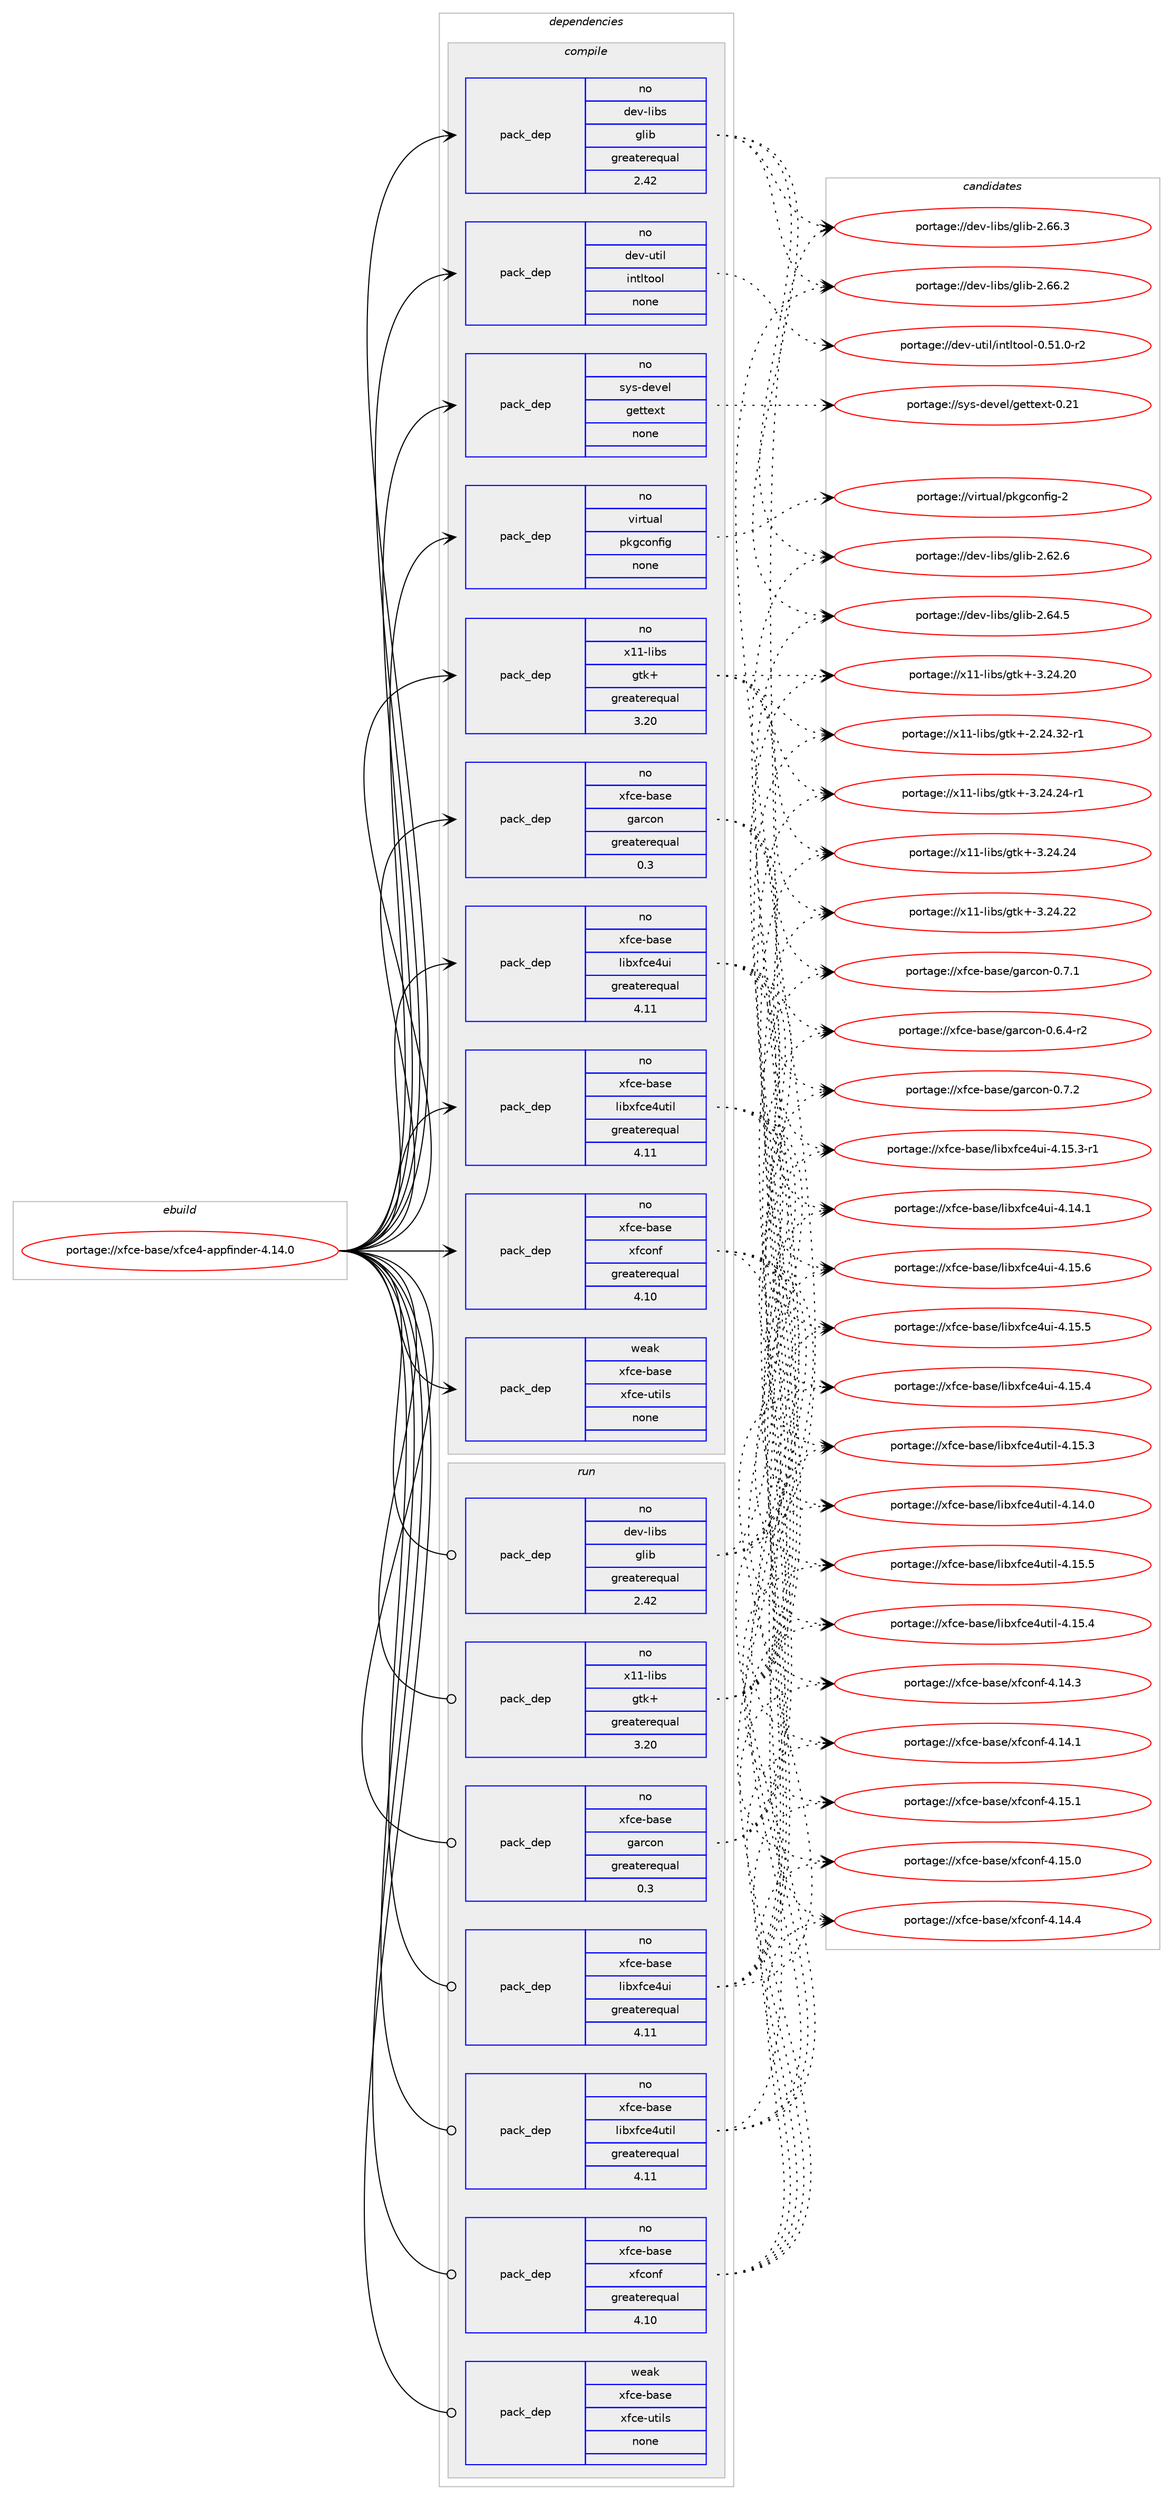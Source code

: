 digraph prolog {

# *************
# Graph options
# *************

newrank=true;
concentrate=true;
compound=true;
graph [rankdir=LR,fontname=Helvetica,fontsize=10,ranksep=1.5];#, ranksep=2.5, nodesep=0.2];
edge  [arrowhead=vee];
node  [fontname=Helvetica,fontsize=10];

# **********
# The ebuild
# **********

subgraph cluster_leftcol {
color=gray;
rank=same;
label=<<i>ebuild</i>>;
id [label="portage://xfce-base/xfce4-appfinder-4.14.0", color=red, width=4, href="../xfce-base/xfce4-appfinder-4.14.0.svg"];
}

# ****************
# The dependencies
# ****************

subgraph cluster_midcol {
color=gray;
label=<<i>dependencies</i>>;
subgraph cluster_compile {
fillcolor="#eeeeee";
style=filled;
label=<<i>compile</i>>;
subgraph pack192 {
dependency200 [label=<<TABLE BORDER="0" CELLBORDER="1" CELLSPACING="0" CELLPADDING="4" WIDTH="220"><TR><TD ROWSPAN="6" CELLPADDING="30">pack_dep</TD></TR><TR><TD WIDTH="110">no</TD></TR><TR><TD>dev-libs</TD></TR><TR><TD>glib</TD></TR><TR><TD>greaterequal</TD></TR><TR><TD>2.42</TD></TR></TABLE>>, shape=none, color=blue];
}
id:e -> dependency200:w [weight=20,style="solid",arrowhead="vee"];
subgraph pack193 {
dependency201 [label=<<TABLE BORDER="0" CELLBORDER="1" CELLSPACING="0" CELLPADDING="4" WIDTH="220"><TR><TD ROWSPAN="6" CELLPADDING="30">pack_dep</TD></TR><TR><TD WIDTH="110">no</TD></TR><TR><TD>dev-util</TD></TR><TR><TD>intltool</TD></TR><TR><TD>none</TD></TR><TR><TD></TD></TR></TABLE>>, shape=none, color=blue];
}
id:e -> dependency201:w [weight=20,style="solid",arrowhead="vee"];
subgraph pack194 {
dependency202 [label=<<TABLE BORDER="0" CELLBORDER="1" CELLSPACING="0" CELLPADDING="4" WIDTH="220"><TR><TD ROWSPAN="6" CELLPADDING="30">pack_dep</TD></TR><TR><TD WIDTH="110">no</TD></TR><TR><TD>sys-devel</TD></TR><TR><TD>gettext</TD></TR><TR><TD>none</TD></TR><TR><TD></TD></TR></TABLE>>, shape=none, color=blue];
}
id:e -> dependency202:w [weight=20,style="solid",arrowhead="vee"];
subgraph pack195 {
dependency203 [label=<<TABLE BORDER="0" CELLBORDER="1" CELLSPACING="0" CELLPADDING="4" WIDTH="220"><TR><TD ROWSPAN="6" CELLPADDING="30">pack_dep</TD></TR><TR><TD WIDTH="110">no</TD></TR><TR><TD>virtual</TD></TR><TR><TD>pkgconfig</TD></TR><TR><TD>none</TD></TR><TR><TD></TD></TR></TABLE>>, shape=none, color=blue];
}
id:e -> dependency203:w [weight=20,style="solid",arrowhead="vee"];
subgraph pack196 {
dependency204 [label=<<TABLE BORDER="0" CELLBORDER="1" CELLSPACING="0" CELLPADDING="4" WIDTH="220"><TR><TD ROWSPAN="6" CELLPADDING="30">pack_dep</TD></TR><TR><TD WIDTH="110">no</TD></TR><TR><TD>x11-libs</TD></TR><TR><TD>gtk+</TD></TR><TR><TD>greaterequal</TD></TR><TR><TD>3.20</TD></TR></TABLE>>, shape=none, color=blue];
}
id:e -> dependency204:w [weight=20,style="solid",arrowhead="vee"];
subgraph pack197 {
dependency205 [label=<<TABLE BORDER="0" CELLBORDER="1" CELLSPACING="0" CELLPADDING="4" WIDTH="220"><TR><TD ROWSPAN="6" CELLPADDING="30">pack_dep</TD></TR><TR><TD WIDTH="110">no</TD></TR><TR><TD>xfce-base</TD></TR><TR><TD>garcon</TD></TR><TR><TD>greaterequal</TD></TR><TR><TD>0.3</TD></TR></TABLE>>, shape=none, color=blue];
}
id:e -> dependency205:w [weight=20,style="solid",arrowhead="vee"];
subgraph pack198 {
dependency206 [label=<<TABLE BORDER="0" CELLBORDER="1" CELLSPACING="0" CELLPADDING="4" WIDTH="220"><TR><TD ROWSPAN="6" CELLPADDING="30">pack_dep</TD></TR><TR><TD WIDTH="110">no</TD></TR><TR><TD>xfce-base</TD></TR><TR><TD>libxfce4ui</TD></TR><TR><TD>greaterequal</TD></TR><TR><TD>4.11</TD></TR></TABLE>>, shape=none, color=blue];
}
id:e -> dependency206:w [weight=20,style="solid",arrowhead="vee"];
subgraph pack199 {
dependency207 [label=<<TABLE BORDER="0" CELLBORDER="1" CELLSPACING="0" CELLPADDING="4" WIDTH="220"><TR><TD ROWSPAN="6" CELLPADDING="30">pack_dep</TD></TR><TR><TD WIDTH="110">no</TD></TR><TR><TD>xfce-base</TD></TR><TR><TD>libxfce4util</TD></TR><TR><TD>greaterequal</TD></TR><TR><TD>4.11</TD></TR></TABLE>>, shape=none, color=blue];
}
id:e -> dependency207:w [weight=20,style="solid",arrowhead="vee"];
subgraph pack200 {
dependency208 [label=<<TABLE BORDER="0" CELLBORDER="1" CELLSPACING="0" CELLPADDING="4" WIDTH="220"><TR><TD ROWSPAN="6" CELLPADDING="30">pack_dep</TD></TR><TR><TD WIDTH="110">no</TD></TR><TR><TD>xfce-base</TD></TR><TR><TD>xfconf</TD></TR><TR><TD>greaterequal</TD></TR><TR><TD>4.10</TD></TR></TABLE>>, shape=none, color=blue];
}
id:e -> dependency208:w [weight=20,style="solid",arrowhead="vee"];
subgraph pack201 {
dependency209 [label=<<TABLE BORDER="0" CELLBORDER="1" CELLSPACING="0" CELLPADDING="4" WIDTH="220"><TR><TD ROWSPAN="6" CELLPADDING="30">pack_dep</TD></TR><TR><TD WIDTH="110">weak</TD></TR><TR><TD>xfce-base</TD></TR><TR><TD>xfce-utils</TD></TR><TR><TD>none</TD></TR><TR><TD></TD></TR></TABLE>>, shape=none, color=blue];
}
id:e -> dependency209:w [weight=20,style="solid",arrowhead="vee"];
}
subgraph cluster_compileandrun {
fillcolor="#eeeeee";
style=filled;
label=<<i>compile and run</i>>;
}
subgraph cluster_run {
fillcolor="#eeeeee";
style=filled;
label=<<i>run</i>>;
subgraph pack202 {
dependency210 [label=<<TABLE BORDER="0" CELLBORDER="1" CELLSPACING="0" CELLPADDING="4" WIDTH="220"><TR><TD ROWSPAN="6" CELLPADDING="30">pack_dep</TD></TR><TR><TD WIDTH="110">no</TD></TR><TR><TD>dev-libs</TD></TR><TR><TD>glib</TD></TR><TR><TD>greaterequal</TD></TR><TR><TD>2.42</TD></TR></TABLE>>, shape=none, color=blue];
}
id:e -> dependency210:w [weight=20,style="solid",arrowhead="odot"];
subgraph pack203 {
dependency211 [label=<<TABLE BORDER="0" CELLBORDER="1" CELLSPACING="0" CELLPADDING="4" WIDTH="220"><TR><TD ROWSPAN="6" CELLPADDING="30">pack_dep</TD></TR><TR><TD WIDTH="110">no</TD></TR><TR><TD>x11-libs</TD></TR><TR><TD>gtk+</TD></TR><TR><TD>greaterequal</TD></TR><TR><TD>3.20</TD></TR></TABLE>>, shape=none, color=blue];
}
id:e -> dependency211:w [weight=20,style="solid",arrowhead="odot"];
subgraph pack204 {
dependency212 [label=<<TABLE BORDER="0" CELLBORDER="1" CELLSPACING="0" CELLPADDING="4" WIDTH="220"><TR><TD ROWSPAN="6" CELLPADDING="30">pack_dep</TD></TR><TR><TD WIDTH="110">no</TD></TR><TR><TD>xfce-base</TD></TR><TR><TD>garcon</TD></TR><TR><TD>greaterequal</TD></TR><TR><TD>0.3</TD></TR></TABLE>>, shape=none, color=blue];
}
id:e -> dependency212:w [weight=20,style="solid",arrowhead="odot"];
subgraph pack205 {
dependency213 [label=<<TABLE BORDER="0" CELLBORDER="1" CELLSPACING="0" CELLPADDING="4" WIDTH="220"><TR><TD ROWSPAN="6" CELLPADDING="30">pack_dep</TD></TR><TR><TD WIDTH="110">no</TD></TR><TR><TD>xfce-base</TD></TR><TR><TD>libxfce4ui</TD></TR><TR><TD>greaterequal</TD></TR><TR><TD>4.11</TD></TR></TABLE>>, shape=none, color=blue];
}
id:e -> dependency213:w [weight=20,style="solid",arrowhead="odot"];
subgraph pack206 {
dependency214 [label=<<TABLE BORDER="0" CELLBORDER="1" CELLSPACING="0" CELLPADDING="4" WIDTH="220"><TR><TD ROWSPAN="6" CELLPADDING="30">pack_dep</TD></TR><TR><TD WIDTH="110">no</TD></TR><TR><TD>xfce-base</TD></TR><TR><TD>libxfce4util</TD></TR><TR><TD>greaterequal</TD></TR><TR><TD>4.11</TD></TR></TABLE>>, shape=none, color=blue];
}
id:e -> dependency214:w [weight=20,style="solid",arrowhead="odot"];
subgraph pack207 {
dependency215 [label=<<TABLE BORDER="0" CELLBORDER="1" CELLSPACING="0" CELLPADDING="4" WIDTH="220"><TR><TD ROWSPAN="6" CELLPADDING="30">pack_dep</TD></TR><TR><TD WIDTH="110">no</TD></TR><TR><TD>xfce-base</TD></TR><TR><TD>xfconf</TD></TR><TR><TD>greaterequal</TD></TR><TR><TD>4.10</TD></TR></TABLE>>, shape=none, color=blue];
}
id:e -> dependency215:w [weight=20,style="solid",arrowhead="odot"];
subgraph pack208 {
dependency216 [label=<<TABLE BORDER="0" CELLBORDER="1" CELLSPACING="0" CELLPADDING="4" WIDTH="220"><TR><TD ROWSPAN="6" CELLPADDING="30">pack_dep</TD></TR><TR><TD WIDTH="110">weak</TD></TR><TR><TD>xfce-base</TD></TR><TR><TD>xfce-utils</TD></TR><TR><TD>none</TD></TR><TR><TD></TD></TR></TABLE>>, shape=none, color=blue];
}
id:e -> dependency216:w [weight=20,style="solid",arrowhead="odot"];
}
}

# **************
# The candidates
# **************

subgraph cluster_choices {
rank=same;
color=gray;
label=<<i>candidates</i>>;

subgraph choice192 {
color=black;
nodesep=1;
choice1001011184510810598115471031081059845504654544651 [label="portage://dev-libs/glib-2.66.3", color=red, width=4,href="../dev-libs/glib-2.66.3.svg"];
choice1001011184510810598115471031081059845504654544650 [label="portage://dev-libs/glib-2.66.2", color=red, width=4,href="../dev-libs/glib-2.66.2.svg"];
choice1001011184510810598115471031081059845504654524653 [label="portage://dev-libs/glib-2.64.5", color=red, width=4,href="../dev-libs/glib-2.64.5.svg"];
choice1001011184510810598115471031081059845504654504654 [label="portage://dev-libs/glib-2.62.6", color=red, width=4,href="../dev-libs/glib-2.62.6.svg"];
dependency200:e -> choice1001011184510810598115471031081059845504654544651:w [style=dotted,weight="100"];
dependency200:e -> choice1001011184510810598115471031081059845504654544650:w [style=dotted,weight="100"];
dependency200:e -> choice1001011184510810598115471031081059845504654524653:w [style=dotted,weight="100"];
dependency200:e -> choice1001011184510810598115471031081059845504654504654:w [style=dotted,weight="100"];
}
subgraph choice193 {
color=black;
nodesep=1;
choice1001011184511711610510847105110116108116111111108454846534946484511450 [label="portage://dev-util/intltool-0.51.0-r2", color=red, width=4,href="../dev-util/intltool-0.51.0-r2.svg"];
dependency201:e -> choice1001011184511711610510847105110116108116111111108454846534946484511450:w [style=dotted,weight="100"];
}
subgraph choice194 {
color=black;
nodesep=1;
choice11512111545100101118101108471031011161161011201164548465049 [label="portage://sys-devel/gettext-0.21", color=red, width=4,href="../sys-devel/gettext-0.21.svg"];
dependency202:e -> choice11512111545100101118101108471031011161161011201164548465049:w [style=dotted,weight="100"];
}
subgraph choice195 {
color=black;
nodesep=1;
choice1181051141161179710847112107103991111101021051034550 [label="portage://virtual/pkgconfig-2", color=red, width=4,href="../virtual/pkgconfig-2.svg"];
dependency203:e -> choice1181051141161179710847112107103991111101021051034550:w [style=dotted,weight="100"];
}
subgraph choice196 {
color=black;
nodesep=1;
choice12049494510810598115471031161074345514650524650524511449 [label="portage://x11-libs/gtk+-3.24.24-r1", color=red, width=4,href="../x11-libs/gtk+-3.24.24-r1.svg"];
choice1204949451081059811547103116107434551465052465052 [label="portage://x11-libs/gtk+-3.24.24", color=red, width=4,href="../x11-libs/gtk+-3.24.24.svg"];
choice1204949451081059811547103116107434551465052465050 [label="portage://x11-libs/gtk+-3.24.22", color=red, width=4,href="../x11-libs/gtk+-3.24.22.svg"];
choice1204949451081059811547103116107434551465052465048 [label="portage://x11-libs/gtk+-3.24.20", color=red, width=4,href="../x11-libs/gtk+-3.24.20.svg"];
choice12049494510810598115471031161074345504650524651504511449 [label="portage://x11-libs/gtk+-2.24.32-r1", color=red, width=4,href="../x11-libs/gtk+-2.24.32-r1.svg"];
dependency204:e -> choice12049494510810598115471031161074345514650524650524511449:w [style=dotted,weight="100"];
dependency204:e -> choice1204949451081059811547103116107434551465052465052:w [style=dotted,weight="100"];
dependency204:e -> choice1204949451081059811547103116107434551465052465050:w [style=dotted,weight="100"];
dependency204:e -> choice1204949451081059811547103116107434551465052465048:w [style=dotted,weight="100"];
dependency204:e -> choice12049494510810598115471031161074345504650524651504511449:w [style=dotted,weight="100"];
}
subgraph choice197 {
color=black;
nodesep=1;
choice12010299101459897115101471039711499111110454846554650 [label="portage://xfce-base/garcon-0.7.2", color=red, width=4,href="../xfce-base/garcon-0.7.2.svg"];
choice12010299101459897115101471039711499111110454846554649 [label="portage://xfce-base/garcon-0.7.1", color=red, width=4,href="../xfce-base/garcon-0.7.1.svg"];
choice120102991014598971151014710397114991111104548465446524511450 [label="portage://xfce-base/garcon-0.6.4-r2", color=red, width=4,href="../xfce-base/garcon-0.6.4-r2.svg"];
dependency205:e -> choice12010299101459897115101471039711499111110454846554650:w [style=dotted,weight="100"];
dependency205:e -> choice12010299101459897115101471039711499111110454846554649:w [style=dotted,weight="100"];
dependency205:e -> choice120102991014598971151014710397114991111104548465446524511450:w [style=dotted,weight="100"];
}
subgraph choice198 {
color=black;
nodesep=1;
choice120102991014598971151014710810598120102991015211710545524649534654 [label="portage://xfce-base/libxfce4ui-4.15.6", color=red, width=4,href="../xfce-base/libxfce4ui-4.15.6.svg"];
choice120102991014598971151014710810598120102991015211710545524649534653 [label="portage://xfce-base/libxfce4ui-4.15.5", color=red, width=4,href="../xfce-base/libxfce4ui-4.15.5.svg"];
choice120102991014598971151014710810598120102991015211710545524649534652 [label="portage://xfce-base/libxfce4ui-4.15.4", color=red, width=4,href="../xfce-base/libxfce4ui-4.15.4.svg"];
choice1201029910145989711510147108105981201029910152117105455246495346514511449 [label="portage://xfce-base/libxfce4ui-4.15.3-r1", color=red, width=4,href="../xfce-base/libxfce4ui-4.15.3-r1.svg"];
choice120102991014598971151014710810598120102991015211710545524649524649 [label="portage://xfce-base/libxfce4ui-4.14.1", color=red, width=4,href="../xfce-base/libxfce4ui-4.14.1.svg"];
dependency206:e -> choice120102991014598971151014710810598120102991015211710545524649534654:w [style=dotted,weight="100"];
dependency206:e -> choice120102991014598971151014710810598120102991015211710545524649534653:w [style=dotted,weight="100"];
dependency206:e -> choice120102991014598971151014710810598120102991015211710545524649534652:w [style=dotted,weight="100"];
dependency206:e -> choice1201029910145989711510147108105981201029910152117105455246495346514511449:w [style=dotted,weight="100"];
dependency206:e -> choice120102991014598971151014710810598120102991015211710545524649524649:w [style=dotted,weight="100"];
}
subgraph choice199 {
color=black;
nodesep=1;
choice120102991014598971151014710810598120102991015211711610510845524649534653 [label="portage://xfce-base/libxfce4util-4.15.5", color=red, width=4,href="../xfce-base/libxfce4util-4.15.5.svg"];
choice120102991014598971151014710810598120102991015211711610510845524649534652 [label="portage://xfce-base/libxfce4util-4.15.4", color=red, width=4,href="../xfce-base/libxfce4util-4.15.4.svg"];
choice120102991014598971151014710810598120102991015211711610510845524649534651 [label="portage://xfce-base/libxfce4util-4.15.3", color=red, width=4,href="../xfce-base/libxfce4util-4.15.3.svg"];
choice120102991014598971151014710810598120102991015211711610510845524649524648 [label="portage://xfce-base/libxfce4util-4.14.0", color=red, width=4,href="../xfce-base/libxfce4util-4.14.0.svg"];
dependency207:e -> choice120102991014598971151014710810598120102991015211711610510845524649534653:w [style=dotted,weight="100"];
dependency207:e -> choice120102991014598971151014710810598120102991015211711610510845524649534652:w [style=dotted,weight="100"];
dependency207:e -> choice120102991014598971151014710810598120102991015211711610510845524649534651:w [style=dotted,weight="100"];
dependency207:e -> choice120102991014598971151014710810598120102991015211711610510845524649524648:w [style=dotted,weight="100"];
}
subgraph choice200 {
color=black;
nodesep=1;
choice12010299101459897115101471201029911111010245524649534649 [label="portage://xfce-base/xfconf-4.15.1", color=red, width=4,href="../xfce-base/xfconf-4.15.1.svg"];
choice12010299101459897115101471201029911111010245524649534648 [label="portage://xfce-base/xfconf-4.15.0", color=red, width=4,href="../xfce-base/xfconf-4.15.0.svg"];
choice12010299101459897115101471201029911111010245524649524652 [label="portage://xfce-base/xfconf-4.14.4", color=red, width=4,href="../xfce-base/xfconf-4.14.4.svg"];
choice12010299101459897115101471201029911111010245524649524651 [label="portage://xfce-base/xfconf-4.14.3", color=red, width=4,href="../xfce-base/xfconf-4.14.3.svg"];
choice12010299101459897115101471201029911111010245524649524649 [label="portage://xfce-base/xfconf-4.14.1", color=red, width=4,href="../xfce-base/xfconf-4.14.1.svg"];
dependency208:e -> choice12010299101459897115101471201029911111010245524649534649:w [style=dotted,weight="100"];
dependency208:e -> choice12010299101459897115101471201029911111010245524649534648:w [style=dotted,weight="100"];
dependency208:e -> choice12010299101459897115101471201029911111010245524649524652:w [style=dotted,weight="100"];
dependency208:e -> choice12010299101459897115101471201029911111010245524649524651:w [style=dotted,weight="100"];
dependency208:e -> choice12010299101459897115101471201029911111010245524649524649:w [style=dotted,weight="100"];
}
subgraph choice201 {
color=black;
nodesep=1;
}
subgraph choice202 {
color=black;
nodesep=1;
choice1001011184510810598115471031081059845504654544651 [label="portage://dev-libs/glib-2.66.3", color=red, width=4,href="../dev-libs/glib-2.66.3.svg"];
choice1001011184510810598115471031081059845504654544650 [label="portage://dev-libs/glib-2.66.2", color=red, width=4,href="../dev-libs/glib-2.66.2.svg"];
choice1001011184510810598115471031081059845504654524653 [label="portage://dev-libs/glib-2.64.5", color=red, width=4,href="../dev-libs/glib-2.64.5.svg"];
choice1001011184510810598115471031081059845504654504654 [label="portage://dev-libs/glib-2.62.6", color=red, width=4,href="../dev-libs/glib-2.62.6.svg"];
dependency210:e -> choice1001011184510810598115471031081059845504654544651:w [style=dotted,weight="100"];
dependency210:e -> choice1001011184510810598115471031081059845504654544650:w [style=dotted,weight="100"];
dependency210:e -> choice1001011184510810598115471031081059845504654524653:w [style=dotted,weight="100"];
dependency210:e -> choice1001011184510810598115471031081059845504654504654:w [style=dotted,weight="100"];
}
subgraph choice203 {
color=black;
nodesep=1;
choice12049494510810598115471031161074345514650524650524511449 [label="portage://x11-libs/gtk+-3.24.24-r1", color=red, width=4,href="../x11-libs/gtk+-3.24.24-r1.svg"];
choice1204949451081059811547103116107434551465052465052 [label="portage://x11-libs/gtk+-3.24.24", color=red, width=4,href="../x11-libs/gtk+-3.24.24.svg"];
choice1204949451081059811547103116107434551465052465050 [label="portage://x11-libs/gtk+-3.24.22", color=red, width=4,href="../x11-libs/gtk+-3.24.22.svg"];
choice1204949451081059811547103116107434551465052465048 [label="portage://x11-libs/gtk+-3.24.20", color=red, width=4,href="../x11-libs/gtk+-3.24.20.svg"];
choice12049494510810598115471031161074345504650524651504511449 [label="portage://x11-libs/gtk+-2.24.32-r1", color=red, width=4,href="../x11-libs/gtk+-2.24.32-r1.svg"];
dependency211:e -> choice12049494510810598115471031161074345514650524650524511449:w [style=dotted,weight="100"];
dependency211:e -> choice1204949451081059811547103116107434551465052465052:w [style=dotted,weight="100"];
dependency211:e -> choice1204949451081059811547103116107434551465052465050:w [style=dotted,weight="100"];
dependency211:e -> choice1204949451081059811547103116107434551465052465048:w [style=dotted,weight="100"];
dependency211:e -> choice12049494510810598115471031161074345504650524651504511449:w [style=dotted,weight="100"];
}
subgraph choice204 {
color=black;
nodesep=1;
choice12010299101459897115101471039711499111110454846554650 [label="portage://xfce-base/garcon-0.7.2", color=red, width=4,href="../xfce-base/garcon-0.7.2.svg"];
choice12010299101459897115101471039711499111110454846554649 [label="portage://xfce-base/garcon-0.7.1", color=red, width=4,href="../xfce-base/garcon-0.7.1.svg"];
choice120102991014598971151014710397114991111104548465446524511450 [label="portage://xfce-base/garcon-0.6.4-r2", color=red, width=4,href="../xfce-base/garcon-0.6.4-r2.svg"];
dependency212:e -> choice12010299101459897115101471039711499111110454846554650:w [style=dotted,weight="100"];
dependency212:e -> choice12010299101459897115101471039711499111110454846554649:w [style=dotted,weight="100"];
dependency212:e -> choice120102991014598971151014710397114991111104548465446524511450:w [style=dotted,weight="100"];
}
subgraph choice205 {
color=black;
nodesep=1;
choice120102991014598971151014710810598120102991015211710545524649534654 [label="portage://xfce-base/libxfce4ui-4.15.6", color=red, width=4,href="../xfce-base/libxfce4ui-4.15.6.svg"];
choice120102991014598971151014710810598120102991015211710545524649534653 [label="portage://xfce-base/libxfce4ui-4.15.5", color=red, width=4,href="../xfce-base/libxfce4ui-4.15.5.svg"];
choice120102991014598971151014710810598120102991015211710545524649534652 [label="portage://xfce-base/libxfce4ui-4.15.4", color=red, width=4,href="../xfce-base/libxfce4ui-4.15.4.svg"];
choice1201029910145989711510147108105981201029910152117105455246495346514511449 [label="portage://xfce-base/libxfce4ui-4.15.3-r1", color=red, width=4,href="../xfce-base/libxfce4ui-4.15.3-r1.svg"];
choice120102991014598971151014710810598120102991015211710545524649524649 [label="portage://xfce-base/libxfce4ui-4.14.1", color=red, width=4,href="../xfce-base/libxfce4ui-4.14.1.svg"];
dependency213:e -> choice120102991014598971151014710810598120102991015211710545524649534654:w [style=dotted,weight="100"];
dependency213:e -> choice120102991014598971151014710810598120102991015211710545524649534653:w [style=dotted,weight="100"];
dependency213:e -> choice120102991014598971151014710810598120102991015211710545524649534652:w [style=dotted,weight="100"];
dependency213:e -> choice1201029910145989711510147108105981201029910152117105455246495346514511449:w [style=dotted,weight="100"];
dependency213:e -> choice120102991014598971151014710810598120102991015211710545524649524649:w [style=dotted,weight="100"];
}
subgraph choice206 {
color=black;
nodesep=1;
choice120102991014598971151014710810598120102991015211711610510845524649534653 [label="portage://xfce-base/libxfce4util-4.15.5", color=red, width=4,href="../xfce-base/libxfce4util-4.15.5.svg"];
choice120102991014598971151014710810598120102991015211711610510845524649534652 [label="portage://xfce-base/libxfce4util-4.15.4", color=red, width=4,href="../xfce-base/libxfce4util-4.15.4.svg"];
choice120102991014598971151014710810598120102991015211711610510845524649534651 [label="portage://xfce-base/libxfce4util-4.15.3", color=red, width=4,href="../xfce-base/libxfce4util-4.15.3.svg"];
choice120102991014598971151014710810598120102991015211711610510845524649524648 [label="portage://xfce-base/libxfce4util-4.14.0", color=red, width=4,href="../xfce-base/libxfce4util-4.14.0.svg"];
dependency214:e -> choice120102991014598971151014710810598120102991015211711610510845524649534653:w [style=dotted,weight="100"];
dependency214:e -> choice120102991014598971151014710810598120102991015211711610510845524649534652:w [style=dotted,weight="100"];
dependency214:e -> choice120102991014598971151014710810598120102991015211711610510845524649534651:w [style=dotted,weight="100"];
dependency214:e -> choice120102991014598971151014710810598120102991015211711610510845524649524648:w [style=dotted,weight="100"];
}
subgraph choice207 {
color=black;
nodesep=1;
choice12010299101459897115101471201029911111010245524649534649 [label="portage://xfce-base/xfconf-4.15.1", color=red, width=4,href="../xfce-base/xfconf-4.15.1.svg"];
choice12010299101459897115101471201029911111010245524649534648 [label="portage://xfce-base/xfconf-4.15.0", color=red, width=4,href="../xfce-base/xfconf-4.15.0.svg"];
choice12010299101459897115101471201029911111010245524649524652 [label="portage://xfce-base/xfconf-4.14.4", color=red, width=4,href="../xfce-base/xfconf-4.14.4.svg"];
choice12010299101459897115101471201029911111010245524649524651 [label="portage://xfce-base/xfconf-4.14.3", color=red, width=4,href="../xfce-base/xfconf-4.14.3.svg"];
choice12010299101459897115101471201029911111010245524649524649 [label="portage://xfce-base/xfconf-4.14.1", color=red, width=4,href="../xfce-base/xfconf-4.14.1.svg"];
dependency215:e -> choice12010299101459897115101471201029911111010245524649534649:w [style=dotted,weight="100"];
dependency215:e -> choice12010299101459897115101471201029911111010245524649534648:w [style=dotted,weight="100"];
dependency215:e -> choice12010299101459897115101471201029911111010245524649524652:w [style=dotted,weight="100"];
dependency215:e -> choice12010299101459897115101471201029911111010245524649524651:w [style=dotted,weight="100"];
dependency215:e -> choice12010299101459897115101471201029911111010245524649524649:w [style=dotted,weight="100"];
}
subgraph choice208 {
color=black;
nodesep=1;
}
}

}
